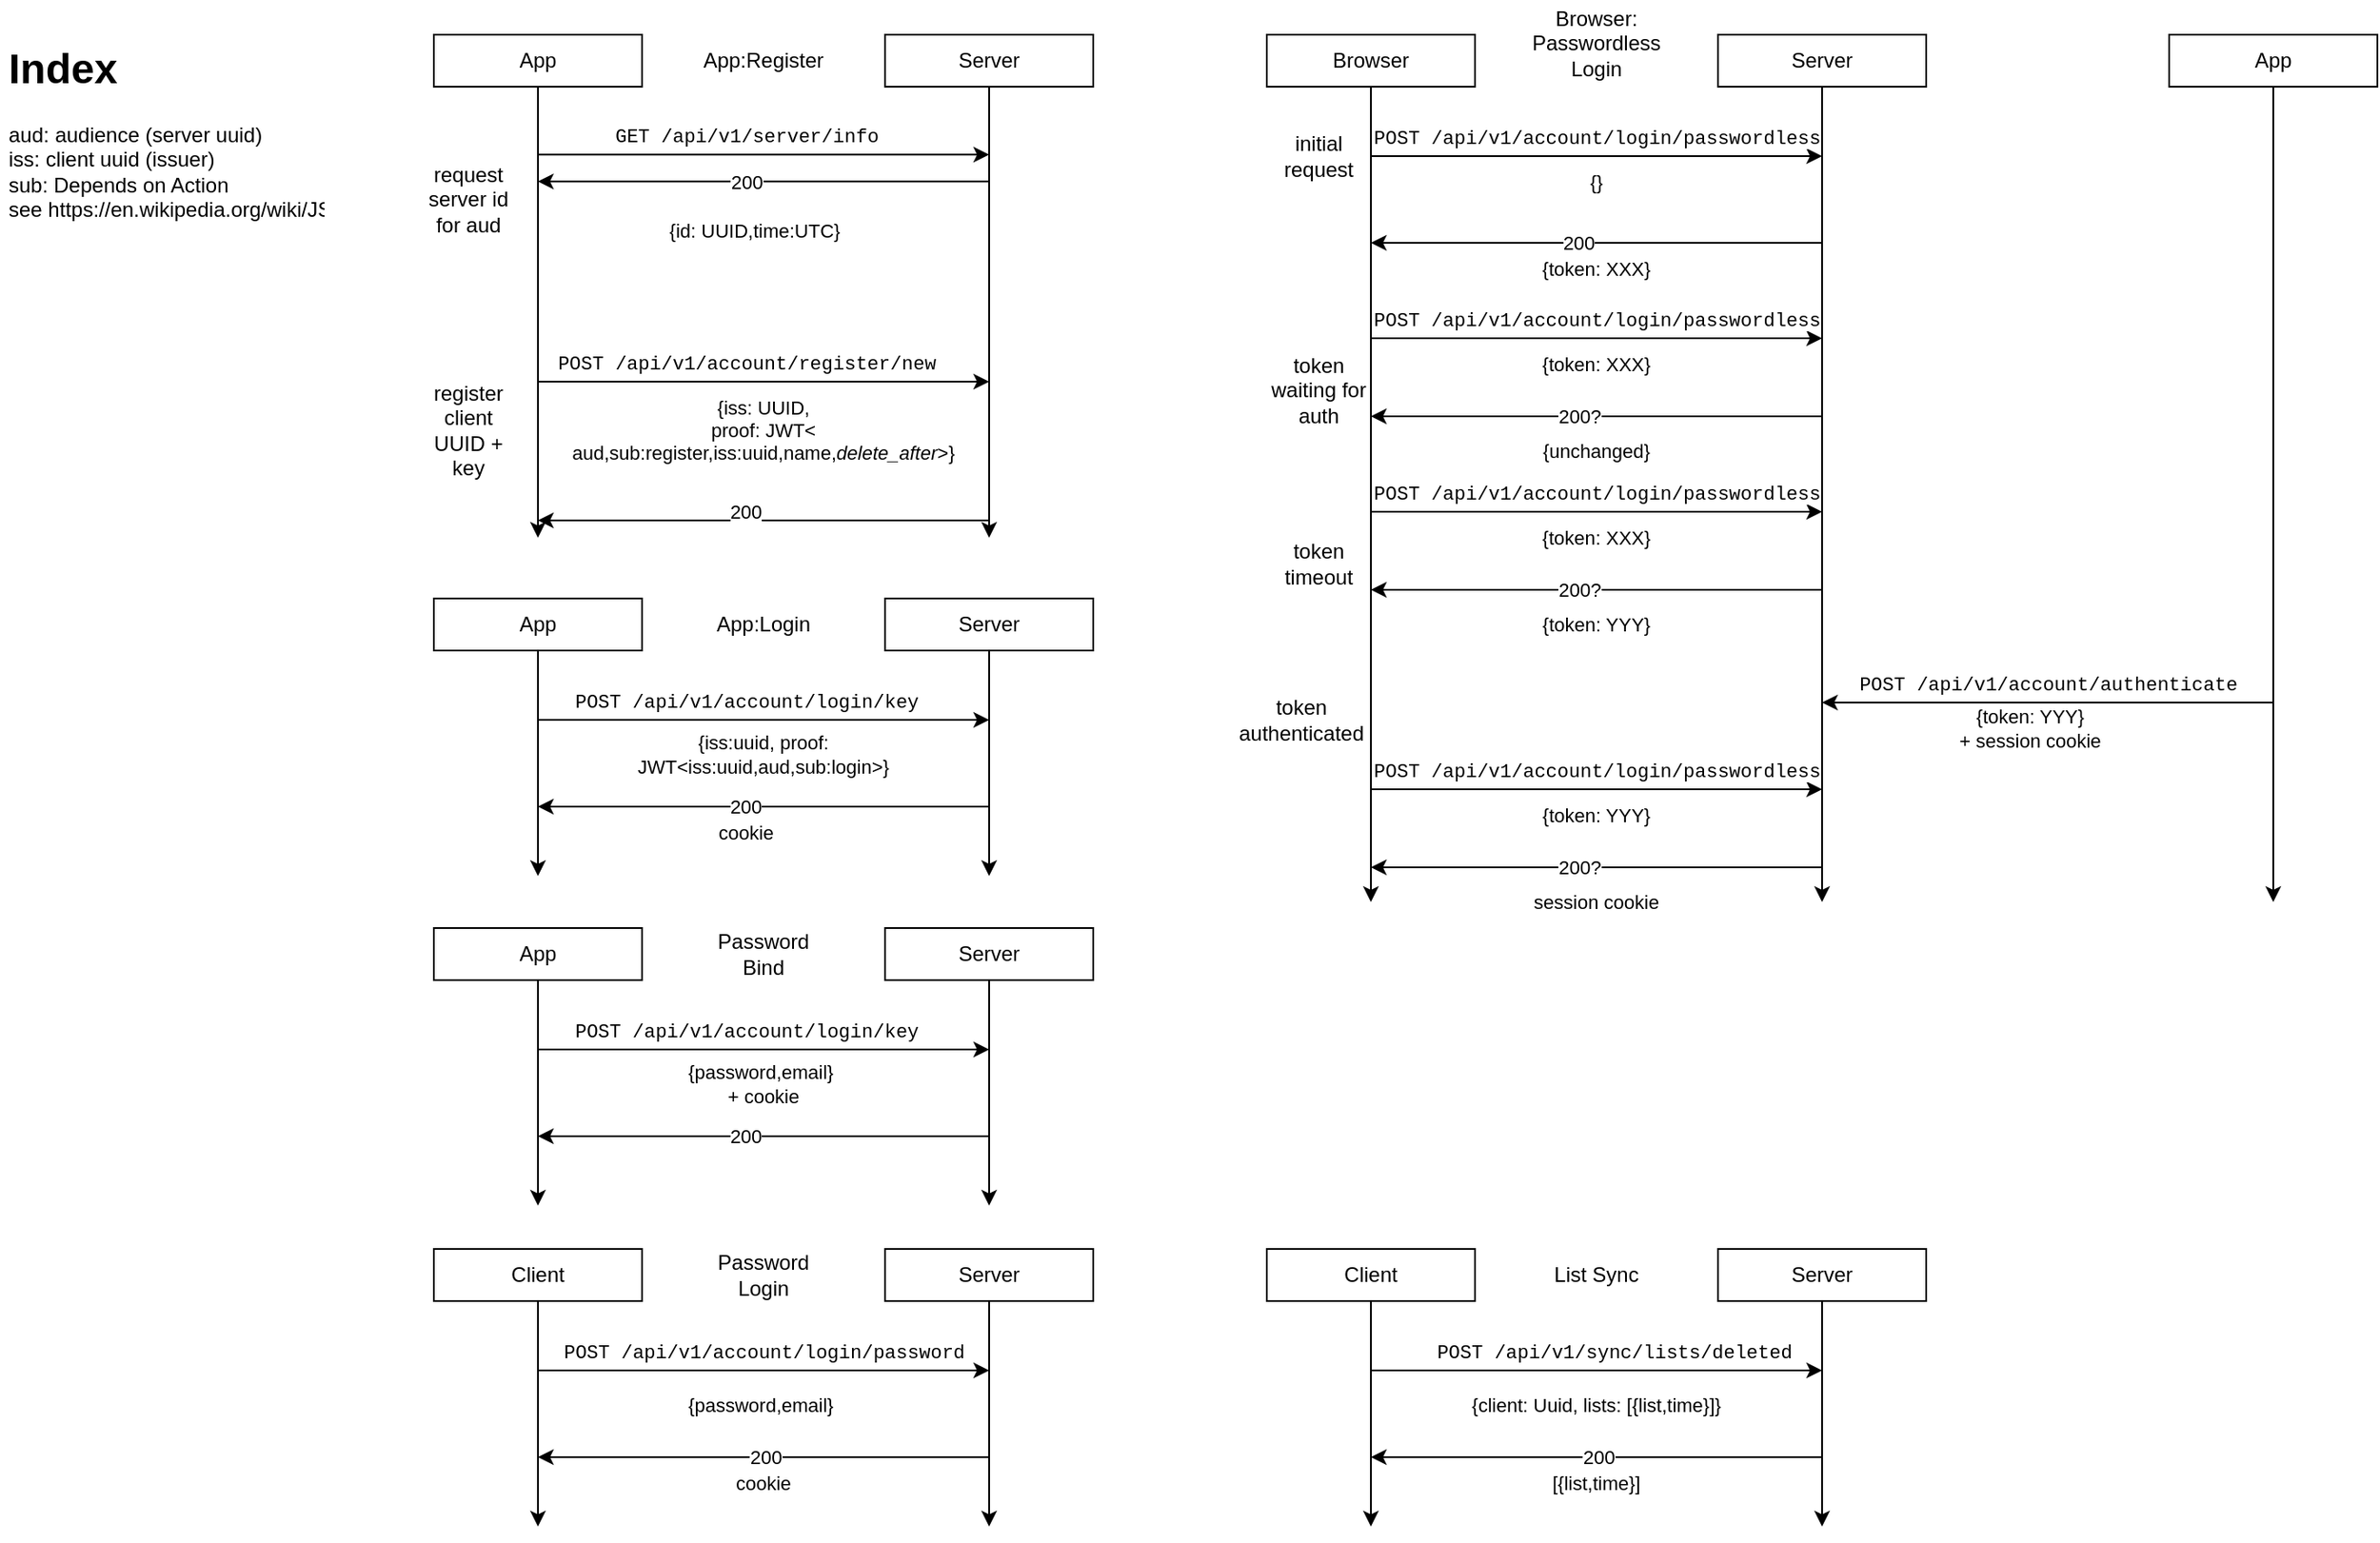 <mxfile version="15.7.3" type="device"><diagram name="Page-1" id="74e2e168-ea6b-b213-b513-2b3c1d86103e"><mxGraphModel dx="1467" dy="500" grid="1" gridSize="10" guides="1" tooltips="1" connect="1" arrows="1" fold="1" page="1" pageScale="1" pageWidth="1100" pageHeight="850" background="none" math="0" shadow="0"><root><mxCell id="0"/><mxCell id="1" parent="0"/><mxCell id="oZk9bN7IXl0iZVRlbQDV-4" style="edgeStyle=orthogonalEdgeStyle;rounded=0;orthogonalLoop=1;jettySize=auto;html=1;" parent="1" source="oZk9bN7IXl0iZVRlbQDV-2" edge="1"><mxGeometry relative="1" as="geometry"><mxPoint x="200" y="320" as="targetPoint"/></mxGeometry></mxCell><mxCell id="oZk9bN7IXl0iZVRlbQDV-2" value="App" style="rounded=0;whiteSpace=wrap;html=1;" parent="1" vertex="1"><mxGeometry x="140" y="30" width="120" height="30" as="geometry"/></mxCell><mxCell id="oZk9bN7IXl0iZVRlbQDV-13" style="edgeStyle=orthogonalEdgeStyle;rounded=0;orthogonalLoop=1;jettySize=auto;html=1;fontSize=11;fontColor=#000000;" parent="1" source="oZk9bN7IXl0iZVRlbQDV-3" edge="1"><mxGeometry relative="1" as="geometry"><mxPoint x="460" y="320" as="targetPoint"/></mxGeometry></mxCell><mxCell id="oZk9bN7IXl0iZVRlbQDV-3" value="Server" style="rounded=0;whiteSpace=wrap;html=1;" parent="1" vertex="1"><mxGeometry x="400" y="30" width="120" height="30" as="geometry"/></mxCell><mxCell id="oZk9bN7IXl0iZVRlbQDV-8" value="" style="endArrow=classic;html=1;rounded=0;" parent="1" edge="1"><mxGeometry width="50" height="50" relative="1" as="geometry"><mxPoint x="200" y="230" as="sourcePoint"/><mxPoint x="460" y="230" as="targetPoint"/></mxGeometry></mxCell><mxCell id="oZk9bN7IXl0iZVRlbQDV-9" value="&lt;div style=&quot;font-family: &amp;#34;fira code&amp;#34; , &amp;#34;consolas&amp;#34; , &amp;#34;courier new&amp;#34; , monospace , &amp;#34;consolas&amp;#34; , &amp;#34;courier new&amp;#34; , monospace ; line-height: 19px&quot;&gt;&lt;font style=&quot;font-size: 11px ; background-color: rgb(255 , 255 , 255)&quot;&gt;POST /api/v1/account/register/new&lt;/font&gt;&lt;/div&gt;" style="text;html=1;align=center;verticalAlign=middle;resizable=0;points=[];autosize=1;strokeColor=none;fillColor=none;" parent="1" vertex="1"><mxGeometry x="200" y="205" width="240" height="30" as="geometry"/></mxCell><mxCell id="oZk9bN7IXl0iZVRlbQDV-10" value="{iss: UUID,&lt;br&gt;proof: JWT&amp;lt; aud,sub:register,iss:uuid,name,&lt;i&gt;delete_after&lt;/i&gt;&amp;gt;}" style="text;html=1;strokeColor=none;fillColor=none;align=center;verticalAlign=middle;whiteSpace=wrap;rounded=0;labelBackgroundColor=#FFFFFF;fontSize=11;fontColor=#000000;" parent="1" vertex="1"><mxGeometry x="240" y="235" width="180" height="45" as="geometry"/></mxCell><mxCell id="oZk9bN7IXl0iZVRlbQDV-11" value="" style="endArrow=classic;html=1;rounded=0;fontSize=11;fontColor=#000000;" parent="1" edge="1"><mxGeometry width="50" height="50" relative="1" as="geometry"><mxPoint x="460" y="310" as="sourcePoint"/><mxPoint x="200" y="310" as="targetPoint"/></mxGeometry></mxCell><mxCell id="oZk9bN7IXl0iZVRlbQDV-14" style="edgeStyle=orthogonalEdgeStyle;rounded=0;orthogonalLoop=1;jettySize=auto;html=1;" parent="1" source="oZk9bN7IXl0iZVRlbQDV-15" edge="1"><mxGeometry relative="1" as="geometry"><mxPoint x="200" y="515" as="targetPoint"/></mxGeometry></mxCell><mxCell id="oZk9bN7IXl0iZVRlbQDV-15" value="App" style="rounded=0;whiteSpace=wrap;html=1;" parent="1" vertex="1"><mxGeometry x="140" y="355" width="120" height="30" as="geometry"/></mxCell><mxCell id="oZk9bN7IXl0iZVRlbQDV-16" style="edgeStyle=orthogonalEdgeStyle;rounded=0;orthogonalLoop=1;jettySize=auto;html=1;fontSize=11;fontColor=#000000;" parent="1" source="oZk9bN7IXl0iZVRlbQDV-17" edge="1"><mxGeometry relative="1" as="geometry"><mxPoint x="460" y="515" as="targetPoint"/></mxGeometry></mxCell><mxCell id="oZk9bN7IXl0iZVRlbQDV-17" value="Server" style="rounded=0;whiteSpace=wrap;html=1;" parent="1" vertex="1"><mxGeometry x="400" y="355" width="120" height="30" as="geometry"/></mxCell><mxCell id="oZk9bN7IXl0iZVRlbQDV-18" value="" style="endArrow=classic;html=1;rounded=0;" parent="1" edge="1"><mxGeometry width="50" height="50" relative="1" as="geometry"><mxPoint x="200" y="425" as="sourcePoint"/><mxPoint x="460" y="425" as="targetPoint"/></mxGeometry></mxCell><mxCell id="oZk9bN7IXl0iZVRlbQDV-19" value="&lt;div style=&quot;font-family: &amp;#34;fira code&amp;#34; , &amp;#34;consolas&amp;#34; , &amp;#34;courier new&amp;#34; , monospace , &amp;#34;consolas&amp;#34; , &amp;#34;courier new&amp;#34; , monospace ; line-height: 19px&quot;&gt;&lt;font style=&quot;font-size: 11px ; background-color: rgb(255 , 255 , 255)&quot;&gt;POST /api/v1/account/login/key&lt;/font&gt;&lt;/div&gt;" style="text;html=1;align=center;verticalAlign=middle;resizable=0;points=[];autosize=1;strokeColor=none;fillColor=none;" parent="1" vertex="1"><mxGeometry x="210" y="400" width="220" height="30" as="geometry"/></mxCell><mxCell id="oZk9bN7IXl0iZVRlbQDV-20" value="{iss:uuid, proof: JWT&amp;lt;iss:uuid,aud,sub:login&amp;gt;}" style="text;html=1;strokeColor=none;fillColor=none;align=center;verticalAlign=middle;whiteSpace=wrap;rounded=0;labelBackgroundColor=#FFFFFF;fontSize=11;fontColor=#000000;" parent="1" vertex="1"><mxGeometry x="240" y="430" width="180" height="30" as="geometry"/></mxCell><mxCell id="oZk9bN7IXl0iZVRlbQDV-21" value="" style="endArrow=classic;html=1;rounded=0;fontSize=11;fontColor=#000000;" parent="1" edge="1"><mxGeometry width="50" height="50" relative="1" as="geometry"><mxPoint x="460" y="475" as="sourcePoint"/><mxPoint x="200" y="475" as="targetPoint"/></mxGeometry></mxCell><mxCell id="oZk9bN7IXl0iZVRlbQDV-22" value="&lt;span class=&quot;anchor&quot; id=&quot;204&quot;&gt;&lt;/span&gt;200" style="text;html=1;strokeColor=none;fillColor=none;align=center;verticalAlign=middle;whiteSpace=wrap;rounded=0;labelBackgroundColor=#FFFFFF;fontSize=11;fontColor=#000000;" parent="1" vertex="1"><mxGeometry x="290" y="460" width="60" height="30" as="geometry"/></mxCell><mxCell id="oZk9bN7IXl0iZVRlbQDV-25" value="200" style="text;html=1;strokeColor=none;fillColor=none;align=center;verticalAlign=middle;whiteSpace=wrap;rounded=0;labelBackgroundColor=#FFFFFF;fontSize=11;fontColor=#000000;" parent="1" vertex="1"><mxGeometry x="290" y="290" width="60" height="30" as="geometry"/></mxCell><mxCell id="C7t8hxUdqZsZeHjTUEYg-1" value="App:Register" style="text;html=1;strokeColor=none;fillColor=none;align=center;verticalAlign=middle;whiteSpace=wrap;rounded=0;" parent="1" vertex="1"><mxGeometry x="300" y="30" width="60" height="30" as="geometry"/></mxCell><mxCell id="C7t8hxUdqZsZeHjTUEYg-2" value="App:Login" style="text;html=1;strokeColor=none;fillColor=none;align=center;verticalAlign=middle;whiteSpace=wrap;rounded=0;" parent="1" vertex="1"><mxGeometry x="300" y="355" width="60" height="30" as="geometry"/></mxCell><mxCell id="C7t8hxUdqZsZeHjTUEYg-3" style="edgeStyle=orthogonalEdgeStyle;rounded=0;orthogonalLoop=1;jettySize=auto;html=1;" parent="1" source="C7t8hxUdqZsZeHjTUEYg-4" edge="1"><mxGeometry relative="1" as="geometry"><mxPoint x="680" y="530" as="targetPoint"/></mxGeometry></mxCell><mxCell id="C7t8hxUdqZsZeHjTUEYg-4" value="Browser" style="rounded=0;whiteSpace=wrap;html=1;" parent="1" vertex="1"><mxGeometry x="620" y="30" width="120" height="30" as="geometry"/></mxCell><mxCell id="C7t8hxUdqZsZeHjTUEYg-5" style="edgeStyle=orthogonalEdgeStyle;rounded=0;orthogonalLoop=1;jettySize=auto;html=1;fontSize=11;fontColor=#000000;" parent="1" source="C7t8hxUdqZsZeHjTUEYg-6" edge="1"><mxGeometry relative="1" as="geometry"><mxPoint x="940" y="530" as="targetPoint"/></mxGeometry></mxCell><mxCell id="C7t8hxUdqZsZeHjTUEYg-6" value="Server" style="rounded=0;whiteSpace=wrap;html=1;" parent="1" vertex="1"><mxGeometry x="880" y="30" width="120" height="30" as="geometry"/></mxCell><mxCell id="C7t8hxUdqZsZeHjTUEYg-7" value="" style="endArrow=classic;html=1;rounded=0;" parent="1" edge="1"><mxGeometry width="50" height="50" relative="1" as="geometry"><mxPoint x="680" y="100" as="sourcePoint"/><mxPoint x="940" y="100" as="targetPoint"/></mxGeometry></mxCell><mxCell id="C7t8hxUdqZsZeHjTUEYg-8" value="&lt;div style=&quot;font-family: &amp;#34;fira code&amp;#34; , &amp;#34;consolas&amp;#34; , &amp;#34;courier new&amp;#34; , monospace , &amp;#34;consolas&amp;#34; , &amp;#34;courier new&amp;#34; , monospace ; line-height: 19px&quot;&gt;&lt;font style=&quot;font-size: 11px ; background-color: rgb(255 , 255 , 255)&quot;&gt;POST /api/v1/account/login/passwordless&lt;/font&gt;&lt;/div&gt;" style="text;html=1;align=center;verticalAlign=middle;resizable=0;points=[];autosize=1;strokeColor=none;fillColor=none;" parent="1" vertex="1"><mxGeometry x="670" y="75" width="280" height="30" as="geometry"/></mxCell><mxCell id="C7t8hxUdqZsZeHjTUEYg-9" value="{}" style="text;html=1;strokeColor=none;fillColor=none;align=center;verticalAlign=middle;whiteSpace=wrap;rounded=0;labelBackgroundColor=#FFFFFF;fontSize=11;fontColor=#000000;" parent="1" vertex="1"><mxGeometry x="720" y="100" width="180" height="30" as="geometry"/></mxCell><mxCell id="C7t8hxUdqZsZeHjTUEYg-10" value="" style="endArrow=classic;html=1;rounded=0;fontSize=11;fontColor=#000000;" parent="1" edge="1"><mxGeometry width="50" height="50" relative="1" as="geometry"><mxPoint x="940" y="150" as="sourcePoint"/><mxPoint x="680" y="150" as="targetPoint"/></mxGeometry></mxCell><mxCell id="C7t8hxUdqZsZeHjTUEYg-11" value="200" style="text;html=1;strokeColor=none;fillColor=none;align=center;verticalAlign=middle;whiteSpace=wrap;rounded=0;labelBackgroundColor=#FFFFFF;fontSize=11;fontColor=#000000;" parent="1" vertex="1"><mxGeometry x="770" y="135" width="60" height="30" as="geometry"/></mxCell><mxCell id="C7t8hxUdqZsZeHjTUEYg-12" value="Browser: Passwordless Login" style="text;html=1;strokeColor=none;fillColor=none;align=center;verticalAlign=middle;whiteSpace=wrap;rounded=0;" parent="1" vertex="1"><mxGeometry x="780" y="10" width="60" height="50" as="geometry"/></mxCell><mxCell id="C7t8hxUdqZsZeHjTUEYg-13" value="cookie" style="text;html=1;strokeColor=none;fillColor=none;align=center;verticalAlign=middle;whiteSpace=wrap;rounded=0;labelBackgroundColor=#FFFFFF;fontSize=11;fontColor=#000000;" parent="1" vertex="1"><mxGeometry x="230" y="475" width="180" height="30" as="geometry"/></mxCell><mxCell id="C7t8hxUdqZsZeHjTUEYg-14" style="edgeStyle=orthogonalEdgeStyle;rounded=0;orthogonalLoop=1;jettySize=auto;html=1;" parent="1" source="C7t8hxUdqZsZeHjTUEYg-15" edge="1"><mxGeometry relative="1" as="geometry"><mxPoint x="200" y="890" as="targetPoint"/></mxGeometry></mxCell><mxCell id="C7t8hxUdqZsZeHjTUEYg-15" value="Client" style="rounded=0;whiteSpace=wrap;html=1;" parent="1" vertex="1"><mxGeometry x="140" y="730" width="120" height="30" as="geometry"/></mxCell><mxCell id="C7t8hxUdqZsZeHjTUEYg-16" style="edgeStyle=orthogonalEdgeStyle;rounded=0;orthogonalLoop=1;jettySize=auto;html=1;fontSize=11;fontColor=#000000;" parent="1" source="C7t8hxUdqZsZeHjTUEYg-17" edge="1"><mxGeometry relative="1" as="geometry"><mxPoint x="460" y="890" as="targetPoint"/></mxGeometry></mxCell><mxCell id="C7t8hxUdqZsZeHjTUEYg-17" value="Server" style="rounded=0;whiteSpace=wrap;html=1;" parent="1" vertex="1"><mxGeometry x="400" y="730" width="120" height="30" as="geometry"/></mxCell><mxCell id="C7t8hxUdqZsZeHjTUEYg-18" value="" style="endArrow=classic;html=1;rounded=0;" parent="1" edge="1"><mxGeometry width="50" height="50" relative="1" as="geometry"><mxPoint x="200" y="800" as="sourcePoint"/><mxPoint x="460" y="800" as="targetPoint"/></mxGeometry></mxCell><mxCell id="C7t8hxUdqZsZeHjTUEYg-19" value="&lt;div style=&quot;font-family: &amp;#34;fira code&amp;#34; , &amp;#34;consolas&amp;#34; , &amp;#34;courier new&amp;#34; , monospace , &amp;#34;consolas&amp;#34; , &amp;#34;courier new&amp;#34; , monospace ; line-height: 19px ; font-size: 11px&quot;&gt;&lt;span style=&quot;background-color: rgb(255 , 255 , 255)&quot;&gt;&lt;font style=&quot;font-size: 11px&quot;&gt;POST&amp;nbsp;&lt;/font&gt;&lt;span style=&quot;font-family: &amp;#34;fira code&amp;#34; , &amp;#34;consolas&amp;#34; , &amp;#34;courier new&amp;#34; , monospace , &amp;#34;consolas&amp;#34; , &amp;#34;courier new&amp;#34; , monospace&quot;&gt;/api/v1/account/login/password&lt;/span&gt;&lt;/span&gt;&lt;/div&gt;" style="text;html=1;align=center;verticalAlign=middle;resizable=0;points=[];autosize=1;strokeColor=none;fillColor=none;" parent="1" vertex="1"><mxGeometry x="205" y="780" width="250" height="20" as="geometry"/></mxCell><mxCell id="C7t8hxUdqZsZeHjTUEYg-20" value="{password,email}&amp;nbsp;" style="text;html=1;strokeColor=none;fillColor=none;align=center;verticalAlign=middle;whiteSpace=wrap;rounded=0;labelBackgroundColor=#FFFFFF;fontSize=11;fontColor=#000000;" parent="1" vertex="1"><mxGeometry x="240" y="805" width="180" height="30" as="geometry"/></mxCell><mxCell id="C7t8hxUdqZsZeHjTUEYg-21" value="" style="endArrow=classic;html=1;rounded=0;fontSize=11;fontColor=#000000;" parent="1" edge="1"><mxGeometry width="50" height="50" relative="1" as="geometry"><mxPoint x="460" y="850" as="sourcePoint"/><mxPoint x="200" y="850" as="targetPoint"/></mxGeometry></mxCell><mxCell id="yevySn9QRlzHy1Sriqnt-1" value="200" style="edgeLabel;html=1;align=center;verticalAlign=middle;resizable=0;points=[];" parent="C7t8hxUdqZsZeHjTUEYg-21" vertex="1" connectable="0"><mxGeometry x="-0.835" y="1" relative="1" as="geometry"><mxPoint x="-108" y="-1" as="offset"/></mxGeometry></mxCell><mxCell id="C7t8hxUdqZsZeHjTUEYg-23" value="Password Login" style="text;html=1;strokeColor=none;fillColor=none;align=center;verticalAlign=middle;whiteSpace=wrap;rounded=0;" parent="1" vertex="1"><mxGeometry x="300" y="730" width="60" height="30" as="geometry"/></mxCell><mxCell id="C7t8hxUdqZsZeHjTUEYg-25" value="{token: XXX}" style="text;html=1;strokeColor=none;fillColor=none;align=center;verticalAlign=middle;whiteSpace=wrap;rounded=0;labelBackgroundColor=#FFFFFF;fontSize=11;fontColor=#000000;" parent="1" vertex="1"><mxGeometry x="720" y="150" width="180" height="30" as="geometry"/></mxCell><mxCell id="C7t8hxUdqZsZeHjTUEYg-26" style="edgeStyle=orthogonalEdgeStyle;rounded=0;orthogonalLoop=1;jettySize=auto;html=1;" parent="1" source="C7t8hxUdqZsZeHjTUEYg-27" edge="1"><mxGeometry relative="1" as="geometry"><mxPoint x="1200" y="530" as="targetPoint"/></mxGeometry></mxCell><mxCell id="C7t8hxUdqZsZeHjTUEYg-27" value="App" style="rounded=0;whiteSpace=wrap;html=1;" parent="1" vertex="1"><mxGeometry x="1140" y="30" width="120" height="30" as="geometry"/></mxCell><mxCell id="C7t8hxUdqZsZeHjTUEYg-28" value="" style="endArrow=classic;html=1;rounded=0;fontSize=11;fontColor=#000000;" parent="1" edge="1"><mxGeometry width="50" height="50" relative="1" as="geometry"><mxPoint x="1200" y="415" as="sourcePoint"/><mxPoint x="940" y="415" as="targetPoint"/></mxGeometry></mxCell><mxCell id="C7t8hxUdqZsZeHjTUEYg-29" value="&lt;div style=&quot;font-family: &amp;#34;fira code&amp;#34; , &amp;#34;consolas&amp;#34; , &amp;#34;courier new&amp;#34; , monospace , &amp;#34;consolas&amp;#34; , &amp;#34;courier new&amp;#34; , monospace ; line-height: 19px&quot;&gt;&lt;font style=&quot;font-size: 11px ; background-color: rgb(255 , 255 , 255)&quot;&gt;POST /api/v1/account/authenticate&lt;/font&gt;&lt;/div&gt;" style="text;html=1;align=center;verticalAlign=middle;resizable=0;points=[];autosize=1;strokeColor=none;fillColor=none;" parent="1" vertex="1"><mxGeometry x="950" y="390" width="240" height="30" as="geometry"/></mxCell><mxCell id="C7t8hxUdqZsZeHjTUEYg-30" value="{token: YYY}&lt;br&gt;+ session cookie" style="text;html=1;strokeColor=none;fillColor=none;align=center;verticalAlign=middle;whiteSpace=wrap;rounded=0;labelBackgroundColor=#FFFFFF;fontSize=11;fontColor=#000000;" parent="1" vertex="1"><mxGeometry x="970" y="415" width="180" height="30" as="geometry"/></mxCell><mxCell id="C7t8hxUdqZsZeHjTUEYg-31" value="" style="endArrow=classic;html=1;rounded=0;" parent="1" edge="1"><mxGeometry width="50" height="50" relative="1" as="geometry"><mxPoint x="680" y="205" as="sourcePoint"/><mxPoint x="940" y="205" as="targetPoint"/></mxGeometry></mxCell><mxCell id="C7t8hxUdqZsZeHjTUEYg-32" value="&lt;div style=&quot;font-family: &amp;#34;fira code&amp;#34; , &amp;#34;consolas&amp;#34; , &amp;#34;courier new&amp;#34; , monospace , &amp;#34;consolas&amp;#34; , &amp;#34;courier new&amp;#34; , monospace ; line-height: 19px&quot;&gt;&lt;font style=&quot;font-size: 11px ; background-color: rgb(255 , 255 , 255)&quot;&gt;POST /api/v1/account/login/passwordless&lt;/font&gt;&lt;/div&gt;" style="text;html=1;align=center;verticalAlign=middle;resizable=0;points=[];autosize=1;strokeColor=none;fillColor=none;" parent="1" vertex="1"><mxGeometry x="670" y="180" width="280" height="30" as="geometry"/></mxCell><mxCell id="C7t8hxUdqZsZeHjTUEYg-33" value="{token: XXX}" style="text;html=1;strokeColor=none;fillColor=none;align=center;verticalAlign=middle;whiteSpace=wrap;rounded=0;labelBackgroundColor=#FFFFFF;fontSize=11;fontColor=#000000;" parent="1" vertex="1"><mxGeometry x="720" y="205" width="180" height="30" as="geometry"/></mxCell><mxCell id="C7t8hxUdqZsZeHjTUEYg-34" value="" style="endArrow=classic;html=1;rounded=0;fontSize=11;fontColor=#000000;" parent="1" edge="1"><mxGeometry width="50" height="50" relative="1" as="geometry"><mxPoint x="940" y="250" as="sourcePoint"/><mxPoint x="680" y="250" as="targetPoint"/></mxGeometry></mxCell><mxCell id="C7t8hxUdqZsZeHjTUEYg-37" value="200?" style="edgeLabel;html=1;align=center;verticalAlign=middle;resizable=0;points=[];" parent="C7t8hxUdqZsZeHjTUEYg-34" vertex="1" connectable="0"><mxGeometry x="0.075" relative="1" as="geometry"><mxPoint as="offset"/></mxGeometry></mxCell><mxCell id="C7t8hxUdqZsZeHjTUEYg-35" value="{unchanged}" style="text;html=1;strokeColor=none;fillColor=none;align=center;verticalAlign=middle;whiteSpace=wrap;rounded=0;labelBackgroundColor=#FFFFFF;fontSize=11;fontColor=#000000;" parent="1" vertex="1"><mxGeometry x="720" y="255" width="180" height="30" as="geometry"/></mxCell><mxCell id="C7t8hxUdqZsZeHjTUEYg-38" value="" style="endArrow=classic;html=1;rounded=0;" parent="1" edge="1"><mxGeometry width="50" height="50" relative="1" as="geometry"><mxPoint x="680" y="305" as="sourcePoint"/><mxPoint x="940" y="305" as="targetPoint"/></mxGeometry></mxCell><mxCell id="C7t8hxUdqZsZeHjTUEYg-39" value="&lt;div style=&quot;font-family: &amp;#34;fira code&amp;#34; , &amp;#34;consolas&amp;#34; , &amp;#34;courier new&amp;#34; , monospace , &amp;#34;consolas&amp;#34; , &amp;#34;courier new&amp;#34; , monospace ; line-height: 19px&quot;&gt;&lt;font style=&quot;font-size: 11px ; background-color: rgb(255 , 255 , 255)&quot;&gt;POST /api/v1/account/login/passwordless&lt;/font&gt;&lt;/div&gt;" style="text;html=1;align=center;verticalAlign=middle;resizable=0;points=[];autosize=1;strokeColor=none;fillColor=none;" parent="1" vertex="1"><mxGeometry x="670" y="280" width="280" height="30" as="geometry"/></mxCell><mxCell id="C7t8hxUdqZsZeHjTUEYg-40" value="{token: XXX}" style="text;html=1;strokeColor=none;fillColor=none;align=center;verticalAlign=middle;whiteSpace=wrap;rounded=0;labelBackgroundColor=#FFFFFF;fontSize=11;fontColor=#000000;" parent="1" vertex="1"><mxGeometry x="720" y="305" width="180" height="30" as="geometry"/></mxCell><mxCell id="C7t8hxUdqZsZeHjTUEYg-41" value="" style="endArrow=classic;html=1;rounded=0;fontSize=11;fontColor=#000000;" parent="1" edge="1"><mxGeometry width="50" height="50" relative="1" as="geometry"><mxPoint x="940" y="350" as="sourcePoint"/><mxPoint x="680" y="350" as="targetPoint"/></mxGeometry></mxCell><mxCell id="C7t8hxUdqZsZeHjTUEYg-42" value="200?" style="edgeLabel;html=1;align=center;verticalAlign=middle;resizable=0;points=[];" parent="C7t8hxUdqZsZeHjTUEYg-41" vertex="1" connectable="0"><mxGeometry x="0.075" relative="1" as="geometry"><mxPoint as="offset"/></mxGeometry></mxCell><mxCell id="C7t8hxUdqZsZeHjTUEYg-43" value="{token: YYY}" style="text;html=1;strokeColor=none;fillColor=none;align=center;verticalAlign=middle;whiteSpace=wrap;rounded=0;labelBackgroundColor=#FFFFFF;fontSize=11;fontColor=#000000;" parent="1" vertex="1"><mxGeometry x="720" y="355" width="180" height="30" as="geometry"/></mxCell><mxCell id="C7t8hxUdqZsZeHjTUEYg-44" value="token timeout" style="text;html=1;strokeColor=none;fillColor=none;align=center;verticalAlign=middle;whiteSpace=wrap;rounded=0;" parent="1" vertex="1"><mxGeometry x="620" y="310" width="60" height="50" as="geometry"/></mxCell><mxCell id="C7t8hxUdqZsZeHjTUEYg-45" value="token waiting for auth" style="text;html=1;strokeColor=none;fillColor=none;align=center;verticalAlign=middle;whiteSpace=wrap;rounded=0;" parent="1" vertex="1"><mxGeometry x="620" y="210" width="60" height="50" as="geometry"/></mxCell><mxCell id="C7t8hxUdqZsZeHjTUEYg-46" value="" style="endArrow=classic;html=1;rounded=0;" parent="1" edge="1"><mxGeometry width="50" height="50" relative="1" as="geometry"><mxPoint x="680" y="465" as="sourcePoint"/><mxPoint x="940" y="465" as="targetPoint"/></mxGeometry></mxCell><mxCell id="C7t8hxUdqZsZeHjTUEYg-47" value="&lt;div style=&quot;font-family: &amp;#34;fira code&amp;#34; , &amp;#34;consolas&amp;#34; , &amp;#34;courier new&amp;#34; , monospace , &amp;#34;consolas&amp;#34; , &amp;#34;courier new&amp;#34; , monospace ; line-height: 19px&quot;&gt;&lt;font style=&quot;font-size: 11px ; background-color: rgb(255 , 255 , 255)&quot;&gt;POST /api/v1/account/login/passwordless&lt;/font&gt;&lt;/div&gt;" style="text;html=1;align=center;verticalAlign=middle;resizable=0;points=[];autosize=1;strokeColor=none;fillColor=none;" parent="1" vertex="1"><mxGeometry x="670" y="440" width="280" height="30" as="geometry"/></mxCell><mxCell id="C7t8hxUdqZsZeHjTUEYg-48" value="{token: YYY}" style="text;html=1;strokeColor=none;fillColor=none;align=center;verticalAlign=middle;whiteSpace=wrap;rounded=0;labelBackgroundColor=#FFFFFF;fontSize=11;fontColor=#000000;" parent="1" vertex="1"><mxGeometry x="720" y="465" width="180" height="30" as="geometry"/></mxCell><mxCell id="C7t8hxUdqZsZeHjTUEYg-49" value="" style="endArrow=classic;html=1;rounded=0;fontSize=11;fontColor=#000000;" parent="1" edge="1"><mxGeometry width="50" height="50" relative="1" as="geometry"><mxPoint x="940" y="510" as="sourcePoint"/><mxPoint x="680" y="510" as="targetPoint"/></mxGeometry></mxCell><mxCell id="C7t8hxUdqZsZeHjTUEYg-50" value="200?" style="edgeLabel;html=1;align=center;verticalAlign=middle;resizable=0;points=[];" parent="C7t8hxUdqZsZeHjTUEYg-49" vertex="1" connectable="0"><mxGeometry x="0.075" relative="1" as="geometry"><mxPoint as="offset"/></mxGeometry></mxCell><mxCell id="C7t8hxUdqZsZeHjTUEYg-51" value="session cookie" style="text;html=1;strokeColor=none;fillColor=none;align=center;verticalAlign=middle;whiteSpace=wrap;rounded=0;labelBackgroundColor=#FFFFFF;fontSize=11;fontColor=#000000;" parent="1" vertex="1"><mxGeometry x="720" y="515" width="180" height="30" as="geometry"/></mxCell><mxCell id="C7t8hxUdqZsZeHjTUEYg-52" value="token authenticated" style="text;html=1;strokeColor=none;fillColor=none;align=center;verticalAlign=middle;whiteSpace=wrap;rounded=0;" parent="1" vertex="1"><mxGeometry x="610" y="400" width="60" height="50" as="geometry"/></mxCell><mxCell id="C7t8hxUdqZsZeHjTUEYg-53" value="initial request" style="text;html=1;strokeColor=none;fillColor=none;align=center;verticalAlign=middle;whiteSpace=wrap;rounded=0;" parent="1" vertex="1"><mxGeometry x="620" y="75" width="60" height="50" as="geometry"/></mxCell><mxCell id="m6FB7TfvWHJQ4amrlnM9-12" value="" style="endArrow=classic;html=1;rounded=0;" parent="1" edge="1"><mxGeometry width="50" height="50" relative="1" as="geometry"><mxPoint x="200" y="99.17" as="sourcePoint"/><mxPoint x="460" y="99.17" as="targetPoint"/></mxGeometry></mxCell><mxCell id="m6FB7TfvWHJQ4amrlnM9-13" value="&lt;div style=&quot;font-family: &amp;#34;fira code&amp;#34; , &amp;#34;consolas&amp;#34; , &amp;#34;courier new&amp;#34; , monospace , &amp;#34;consolas&amp;#34; , &amp;#34;courier new&amp;#34; , monospace ; line-height: 19px&quot;&gt;&lt;font style=&quot;font-size: 11px ; background-color: rgb(255 , 255 , 255)&quot;&gt;GET /api/v1/server/info&lt;/font&gt;&lt;/div&gt;" style="text;html=1;align=center;verticalAlign=middle;resizable=0;points=[];autosize=1;strokeColor=none;fillColor=none;" parent="1" vertex="1"><mxGeometry x="235" y="74.17" width="170" height="30" as="geometry"/></mxCell><mxCell id="m6FB7TfvWHJQ4amrlnM9-14" value="" style="endArrow=classic;html=1;rounded=0;fontSize=11;fontColor=#000000;" parent="1" edge="1"><mxGeometry width="50" height="50" relative="1" as="geometry"><mxPoint x="460" y="114.58" as="sourcePoint"/><mxPoint x="200" y="114.58" as="targetPoint"/></mxGeometry></mxCell><mxCell id="m6FB7TfvWHJQ4amrlnM9-16" value="200" style="edgeLabel;html=1;align=center;verticalAlign=middle;resizable=0;points=[];" parent="m6FB7TfvWHJQ4amrlnM9-14" vertex="1" connectable="0"><mxGeometry x="-0.14" y="2" relative="1" as="geometry"><mxPoint x="-28" y="-2" as="offset"/></mxGeometry></mxCell><mxCell id="m6FB7TfvWHJQ4amrlnM9-17" value="{id: UUID,time:UTC}" style="text;html=1;strokeColor=none;fillColor=none;align=center;verticalAlign=middle;whiteSpace=wrap;rounded=0;labelBackgroundColor=#FFFFFF;fontSize=11;fontColor=#000000;" parent="1" vertex="1"><mxGeometry x="235" y="120" width="180" height="45" as="geometry"/></mxCell><mxCell id="m6FB7TfvWHJQ4amrlnM9-18" value="request server id for aud" style="text;html=1;strokeColor=none;fillColor=none;align=center;verticalAlign=middle;whiteSpace=wrap;rounded=0;" parent="1" vertex="1"><mxGeometry x="130" y="100" width="60" height="50" as="geometry"/></mxCell><mxCell id="m6FB7TfvWHJQ4amrlnM9-19" value="register client UUID + key" style="text;html=1;strokeColor=none;fillColor=none;align=center;verticalAlign=middle;whiteSpace=wrap;rounded=0;" parent="1" vertex="1"><mxGeometry x="130" y="232.5" width="60" height="50" as="geometry"/></mxCell><mxCell id="m6FB7TfvWHJQ4amrlnM9-21" value="&lt;h1&gt;Index&lt;/h1&gt;&lt;p&gt;aud: audience (server uuid)&lt;br&gt;iss: client uuid (issuer)&lt;br&gt;sub: Depends on Action&lt;br&gt;see&amp;nbsp;https://en.wikipedia.org/wiki/JSON_Web_Token#Standard_fields&lt;/p&gt;" style="text;html=1;strokeColor=none;fillColor=none;spacing=5;spacingTop=-20;whiteSpace=wrap;overflow=hidden;rounded=0;" parent="1" vertex="1"><mxGeometry x="-110" y="30" width="190" height="120" as="geometry"/></mxCell><mxCell id="9V_M7KBrmlaymJm_cyV9-1" style="edgeStyle=orthogonalEdgeStyle;rounded=0;orthogonalLoop=1;jettySize=auto;html=1;" parent="1" source="9V_M7KBrmlaymJm_cyV9-2" edge="1"><mxGeometry relative="1" as="geometry"><mxPoint x="200" y="705" as="targetPoint"/></mxGeometry></mxCell><mxCell id="9V_M7KBrmlaymJm_cyV9-2" value="App" style="rounded=0;whiteSpace=wrap;html=1;" parent="1" vertex="1"><mxGeometry x="140" y="545" width="120" height="30" as="geometry"/></mxCell><mxCell id="9V_M7KBrmlaymJm_cyV9-3" style="edgeStyle=orthogonalEdgeStyle;rounded=0;orthogonalLoop=1;jettySize=auto;html=1;fontSize=11;fontColor=#000000;" parent="1" source="9V_M7KBrmlaymJm_cyV9-4" edge="1"><mxGeometry relative="1" as="geometry"><mxPoint x="460" y="705" as="targetPoint"/></mxGeometry></mxCell><mxCell id="9V_M7KBrmlaymJm_cyV9-4" value="Server" style="rounded=0;whiteSpace=wrap;html=1;" parent="1" vertex="1"><mxGeometry x="400" y="545" width="120" height="30" as="geometry"/></mxCell><mxCell id="9V_M7KBrmlaymJm_cyV9-5" value="" style="endArrow=classic;html=1;rounded=0;" parent="1" edge="1"><mxGeometry width="50" height="50" relative="1" as="geometry"><mxPoint x="200" y="615" as="sourcePoint"/><mxPoint x="460" y="615" as="targetPoint"/></mxGeometry></mxCell><mxCell id="9V_M7KBrmlaymJm_cyV9-6" value="&lt;div style=&quot;font-family: &amp;#34;fira code&amp;#34; , &amp;#34;consolas&amp;#34; , &amp;#34;courier new&amp;#34; , monospace , &amp;#34;consolas&amp;#34; , &amp;#34;courier new&amp;#34; , monospace ; line-height: 19px&quot;&gt;&lt;font style=&quot;font-size: 11px ; background-color: rgb(255 , 255 , 255)&quot;&gt;POST /api/v1/account/login/key&lt;/font&gt;&lt;/div&gt;" style="text;html=1;align=center;verticalAlign=middle;resizable=0;points=[];autosize=1;strokeColor=none;fillColor=none;" parent="1" vertex="1"><mxGeometry x="210" y="590" width="220" height="30" as="geometry"/></mxCell><mxCell id="9V_M7KBrmlaymJm_cyV9-7" value="{password,email}&amp;nbsp;&lt;br&gt;+ cookie" style="text;html=1;strokeColor=none;fillColor=none;align=center;verticalAlign=middle;whiteSpace=wrap;rounded=0;labelBackgroundColor=#FFFFFF;fontSize=11;fontColor=#000000;" parent="1" vertex="1"><mxGeometry x="240" y="620" width="180" height="30" as="geometry"/></mxCell><mxCell id="9V_M7KBrmlaymJm_cyV9-8" value="" style="endArrow=classic;html=1;rounded=0;fontSize=11;fontColor=#000000;" parent="1" edge="1"><mxGeometry width="50" height="50" relative="1" as="geometry"><mxPoint x="460" y="665" as="sourcePoint"/><mxPoint x="200" y="665" as="targetPoint"/></mxGeometry></mxCell><mxCell id="9V_M7KBrmlaymJm_cyV9-9" value="&lt;span class=&quot;anchor&quot; id=&quot;204&quot;&gt;&lt;/span&gt;200" style="text;html=1;strokeColor=none;fillColor=none;align=center;verticalAlign=middle;whiteSpace=wrap;rounded=0;labelBackgroundColor=#FFFFFF;fontSize=11;fontColor=#000000;" parent="1" vertex="1"><mxGeometry x="290" y="650" width="60" height="30" as="geometry"/></mxCell><mxCell id="9V_M7KBrmlaymJm_cyV9-10" value="Password Bind" style="text;html=1;strokeColor=none;fillColor=none;align=center;verticalAlign=middle;whiteSpace=wrap;rounded=0;" parent="1" vertex="1"><mxGeometry x="300" y="545" width="60" height="30" as="geometry"/></mxCell><mxCell id="9V_M7KBrmlaymJm_cyV9-12" value="cookie" style="text;html=1;strokeColor=none;fillColor=none;align=center;verticalAlign=middle;whiteSpace=wrap;rounded=0;labelBackgroundColor=#FFFFFF;fontSize=11;fontColor=#000000;" parent="1" vertex="1"><mxGeometry x="240" y="850" width="180" height="30" as="geometry"/></mxCell><mxCell id="5jloIJAXXQGbvDoDE02p-1" style="edgeStyle=orthogonalEdgeStyle;rounded=0;orthogonalLoop=1;jettySize=auto;html=1;" edge="1" parent="1" source="5jloIJAXXQGbvDoDE02p-2"><mxGeometry relative="1" as="geometry"><mxPoint x="680" y="890" as="targetPoint"/></mxGeometry></mxCell><mxCell id="5jloIJAXXQGbvDoDE02p-2" value="Client" style="rounded=0;whiteSpace=wrap;html=1;" vertex="1" parent="1"><mxGeometry x="620" y="730" width="120" height="30" as="geometry"/></mxCell><mxCell id="5jloIJAXXQGbvDoDE02p-3" style="edgeStyle=orthogonalEdgeStyle;rounded=0;orthogonalLoop=1;jettySize=auto;html=1;fontSize=11;fontColor=#000000;" edge="1" parent="1" source="5jloIJAXXQGbvDoDE02p-4"><mxGeometry relative="1" as="geometry"><mxPoint x="940" y="890" as="targetPoint"/></mxGeometry></mxCell><mxCell id="5jloIJAXXQGbvDoDE02p-4" value="Server" style="rounded=0;whiteSpace=wrap;html=1;" vertex="1" parent="1"><mxGeometry x="880" y="730" width="120" height="30" as="geometry"/></mxCell><mxCell id="5jloIJAXXQGbvDoDE02p-5" value="" style="endArrow=classic;html=1;rounded=0;" edge="1" parent="1"><mxGeometry width="50" height="50" relative="1" as="geometry"><mxPoint x="680" y="800" as="sourcePoint"/><mxPoint x="940" y="800" as="targetPoint"/></mxGeometry></mxCell><mxCell id="5jloIJAXXQGbvDoDE02p-7" value="{client: Uuid, lists: [{list,time}]}" style="text;html=1;strokeColor=none;fillColor=none;align=center;verticalAlign=middle;whiteSpace=wrap;rounded=0;labelBackgroundColor=#FFFFFF;fontSize=11;fontColor=#000000;" vertex="1" parent="1"><mxGeometry x="720" y="805" width="180" height="30" as="geometry"/></mxCell><mxCell id="5jloIJAXXQGbvDoDE02p-8" value="" style="endArrow=classic;html=1;rounded=0;fontSize=11;fontColor=#000000;" edge="1" parent="1"><mxGeometry width="50" height="50" relative="1" as="geometry"><mxPoint x="940" y="850" as="sourcePoint"/><mxPoint x="680" y="850" as="targetPoint"/></mxGeometry></mxCell><mxCell id="5jloIJAXXQGbvDoDE02p-9" value="200" style="edgeLabel;html=1;align=center;verticalAlign=middle;resizable=0;points=[];" vertex="1" connectable="0" parent="5jloIJAXXQGbvDoDE02p-8"><mxGeometry x="-0.835" y="1" relative="1" as="geometry"><mxPoint x="-108" y="-1" as="offset"/></mxGeometry></mxCell><mxCell id="5jloIJAXXQGbvDoDE02p-10" value="List Sync" style="text;html=1;strokeColor=none;fillColor=none;align=center;verticalAlign=middle;whiteSpace=wrap;rounded=0;" vertex="1" parent="1"><mxGeometry x="780" y="730" width="60" height="30" as="geometry"/></mxCell><mxCell id="5jloIJAXXQGbvDoDE02p-11" value="[{list,time}]" style="text;html=1;strokeColor=none;fillColor=none;align=center;verticalAlign=middle;whiteSpace=wrap;rounded=0;labelBackgroundColor=#FFFFFF;fontSize=11;fontColor=#000000;" vertex="1" parent="1"><mxGeometry x="720" y="850" width="180" height="30" as="geometry"/></mxCell><mxCell id="5jloIJAXXQGbvDoDE02p-13" value="&lt;div style=&quot;font-family: &amp;#34;fira code&amp;#34; , &amp;#34;consolas&amp;#34; , &amp;#34;courier new&amp;#34; , monospace , &amp;#34;consolas&amp;#34; , &amp;#34;courier new&amp;#34; , monospace ; line-height: 19px&quot;&gt;&lt;font style=&quot;font-size: 11px ; background-color: rgb(255 , 255 , 255)&quot;&gt;POST /api/v1/sync/lists/deleted&lt;/font&gt;&lt;/div&gt;" style="text;html=1;align=center;verticalAlign=middle;resizable=0;points=[];autosize=1;strokeColor=none;fillColor=none;" vertex="1" parent="1"><mxGeometry x="705" y="775" width="230" height="30" as="geometry"/></mxCell></root></mxGraphModel></diagram></mxfile>